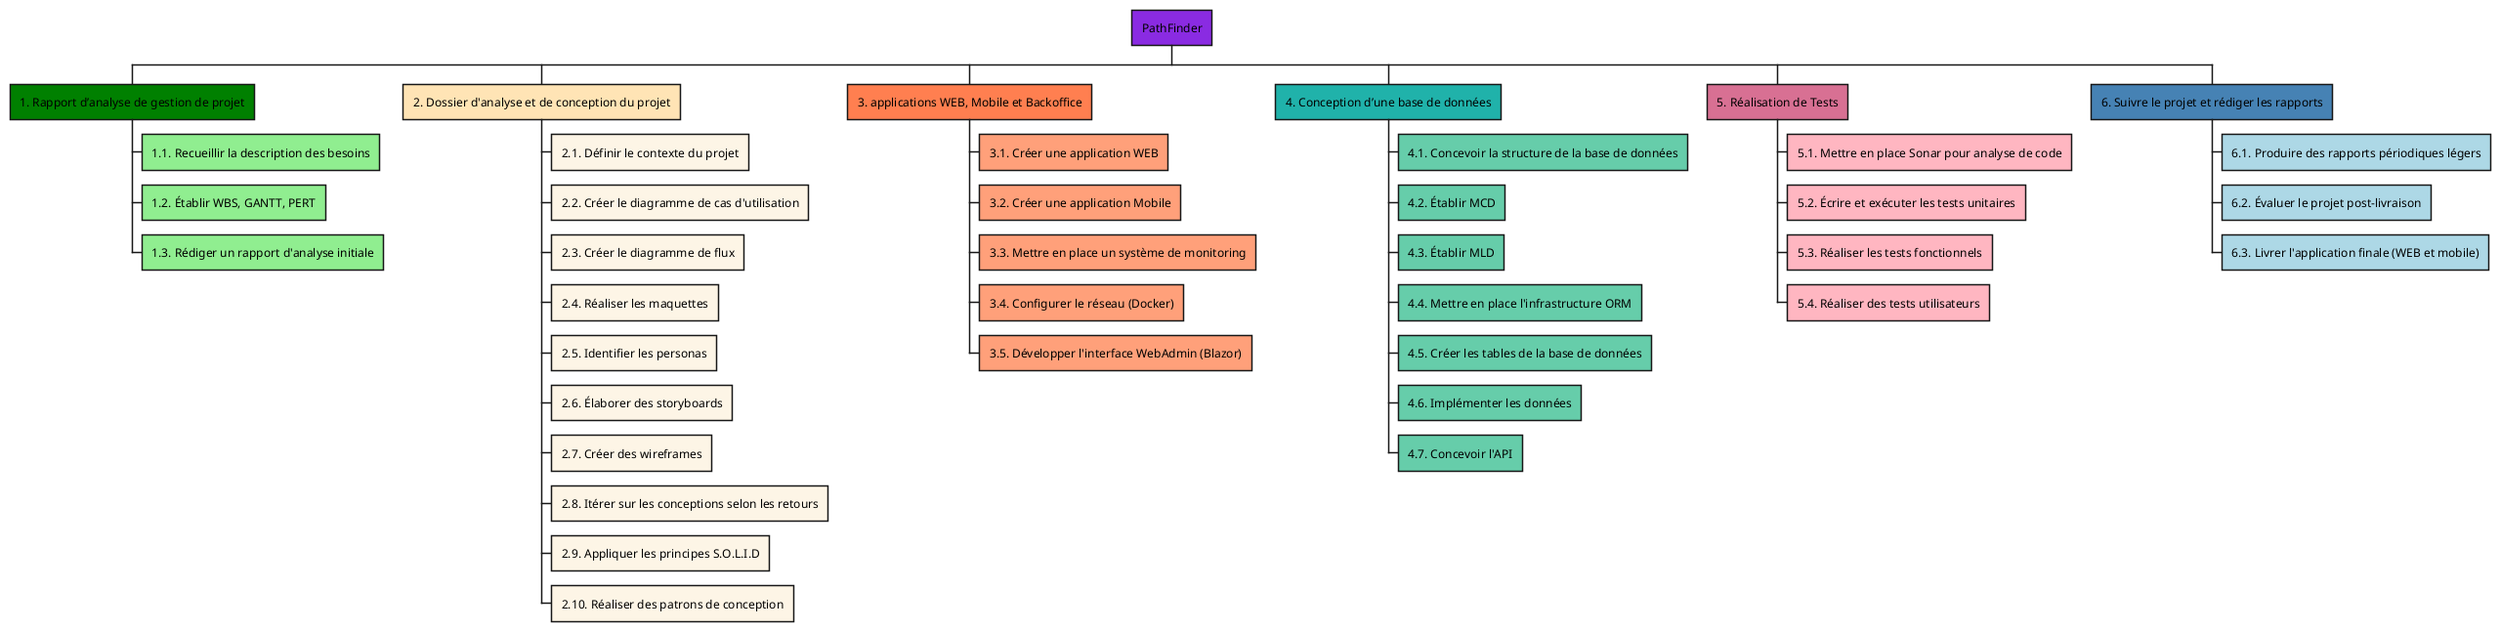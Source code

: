 @startwbs PathFinder
*[#BlueViolet] PathFinder

**[#green] 1. Rapport d’analyse de gestion de projet
***[#lightgreen] 1.1. Recueillir la description des besoins
***[#lightgreen] 1.2. Établir WBS, GANTT, PERT
***[#lightgreen] 1.3. Rédiger un rapport d'analyse initiale

**[#moccasin] 2. Dossier d'analyse et de conception du projet
***[#oldlace] 2.1. Définir le contexte du projet
***[#oldlace] 2.2. Créer le diagramme de cas d'utilisation
***[#oldlace] 2.3. Créer le diagramme de flux
***[#oldlace] 2.4. Réaliser les maquettes
***[#oldlace] 2.5. Identifier les personas
***[#oldlace] 2.6. Élaborer des storyboards
***[#oldlace] 2.7. Créer des wireframes
***[#oldlace] 2.8. Itérer sur les conceptions selon les retours
***[#oldlace] 2.9. Appliquer les principes S.O.L.I.D
***[#oldlace] 2.10. Réaliser des patrons de conception

**[#coral] 3. applications WEB, Mobile et Backoffice
***[#LightSalmon] 3.1. Créer une application WEB
***[#LightSalmon] 3.2. Créer une application Mobile
***[#LightSalmon] 3.3. Mettre en place un système de monitoring
***[#LightSalmon] 3.4. Configurer le réseau (Docker)
***[#LightSalmon] 3.5. Développer l'interface WebAdmin (Blazor)

**[#lightseagreen] 4. Conception d’une base de données
***[#mediumaquamarine] 4.1. Concevoir la structure de la base de données
***[#mediumaquamarine] 4.2. Établir MCD
***[#mediumaquamarine] 4.3. Établir MLD
***[#mediumaquamarine] 4.4. Mettre en place l'infrastructure ORM
***[#mediumaquamarine] 4.5. Créer les tables de la base de données
***[#mediumaquamarine] 4.6. Implémenter les données
***[#mediumaquamarine] 4.7. Concevoir l'API

**[#PaleVioletRed] 5. Réalisation de Tests
***[#LightPink] 5.1. Mettre en place Sonar pour analyse de code
***[#LightPink] 5.2. Écrire et exécuter les tests unitaires
***[#LightPink] 5.3. Réaliser les tests fonctionnels
***[#LightPink] 5.4. Réaliser des tests utilisateurs

**[#SteelBlue] 6. Suivre le projet et rédiger les rapports
***[#LightBlue] 6.1. Produire des rapports périodiques légers
***[#LightBlue] 6.2. Évaluer le projet post-livraison
***[#LightBlue] 6.3. Livrer l'application finale (WEB et mobile)
@endwbs